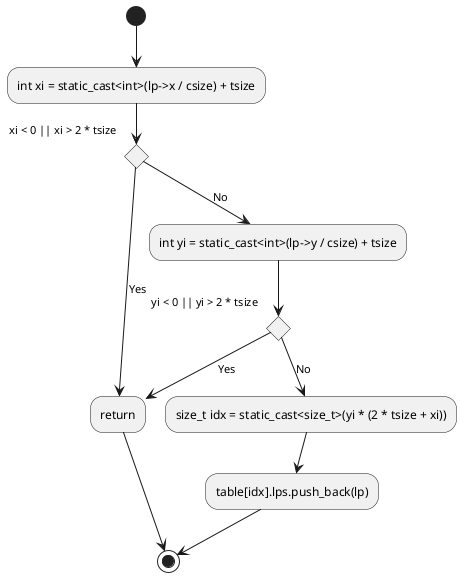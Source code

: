 @startuml

/'
    to register scan point to grid table.
    input: const LPoint2D *lp
'/

(*) --> "int xi = static_cast<int>(lp->x / csize) + tsize"
--> if "xi < 0 || xi > 2 * tsize"
    --> [Yes] "return"
    else
    --> [No] "int yi = static_cast<int>(lp->y / csize) + tsize"
    endif
--> if "yi < 0 || yi > 2 * tsize"
    --> [Yes] "return"
    else
    --> [No] "size_t idx = static_cast<size_t>(yi * (2 * tsize + xi))"
    endif
--> "table[idx].lps.push_back(lp)"
--> (*)
"return" --> (*)

@enduml